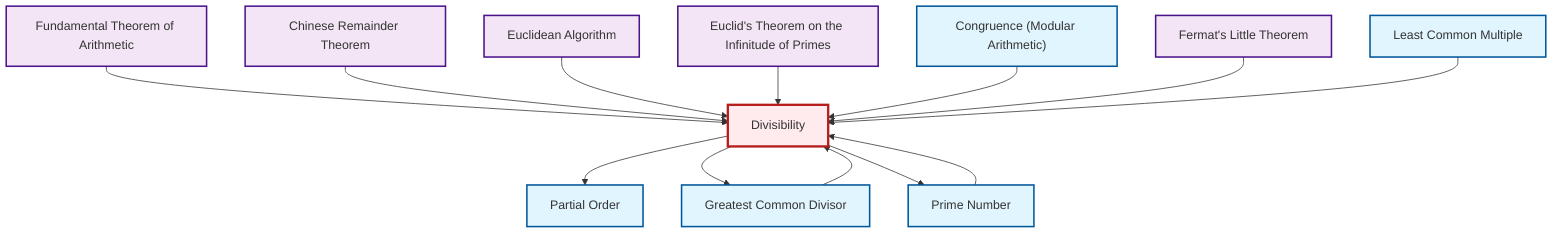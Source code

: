 graph TD
    classDef definition fill:#e1f5fe,stroke:#01579b,stroke-width:2px
    classDef theorem fill:#f3e5f5,stroke:#4a148c,stroke-width:2px
    classDef axiom fill:#fff3e0,stroke:#e65100,stroke-width:2px
    classDef example fill:#e8f5e9,stroke:#1b5e20,stroke-width:2px
    classDef current fill:#ffebee,stroke:#b71c1c,stroke-width:3px
    def-congruence["Congruence (Modular Arithmetic)"]:::definition
    def-divisibility["Divisibility"]:::definition
    thm-euclid-infinitude-primes["Euclid's Theorem on the Infinitude of Primes"]:::theorem
    def-partial-order["Partial Order"]:::definition
    def-gcd["Greatest Common Divisor"]:::definition
    thm-fundamental-arithmetic["Fundamental Theorem of Arithmetic"]:::theorem
    thm-euclidean-algorithm["Euclidean Algorithm"]:::theorem
    def-lcm["Least Common Multiple"]:::definition
    thm-fermat-little["Fermat's Little Theorem"]:::theorem
    def-prime["Prime Number"]:::definition
    thm-chinese-remainder["Chinese Remainder Theorem"]:::theorem
    def-divisibility --> def-partial-order
    thm-fundamental-arithmetic --> def-divisibility
    def-gcd --> def-divisibility
    thm-chinese-remainder --> def-divisibility
    def-prime --> def-divisibility
    thm-euclidean-algorithm --> def-divisibility
    thm-euclid-infinitude-primes --> def-divisibility
    def-congruence --> def-divisibility
    thm-fermat-little --> def-divisibility
    def-lcm --> def-divisibility
    def-divisibility --> def-gcd
    def-divisibility --> def-prime
    class def-divisibility current